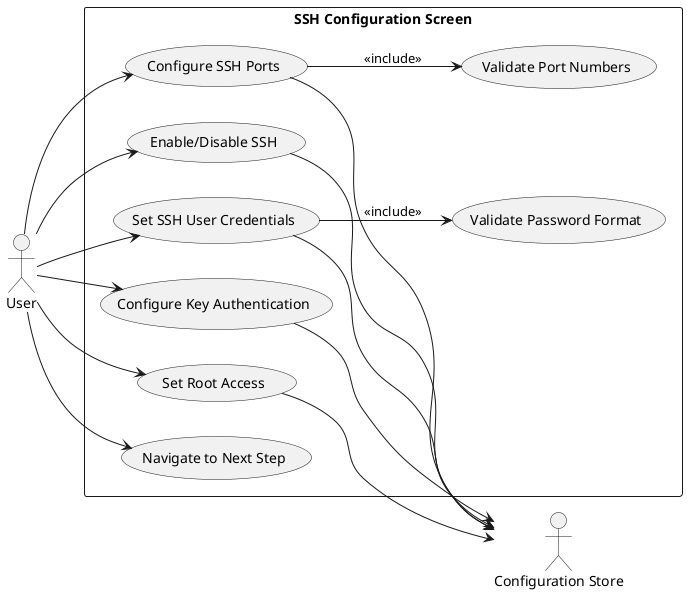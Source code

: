 @startuml
left to right direction
actor "User" as user
actor "Configuration Store" as config

rectangle "SSH Configuration Screen" {
  usecase "Enable/Disable SSH" as UC1
  usecase "Configure SSH Ports" as UC2
  usecase "Set SSH User Credentials" as UC3
  usecase "Configure Key Authentication" as UC4
  usecase "Set Root Access" as UC5
  usecase "Validate Port Numbers" as UC6
  usecase "Validate Password Format" as UC7
  usecase "Navigate to Next Step" as UC8
}

user --> UC1
user --> UC2
user --> UC3
user --> UC4
user --> UC5
user --> UC8
UC2 --> UC6 : <<include>>
UC3 --> UC7 : <<include>>
UC1 --> config
UC2 --> config
UC3 --> config
UC4 --> config
UC5 --> config
@enduml